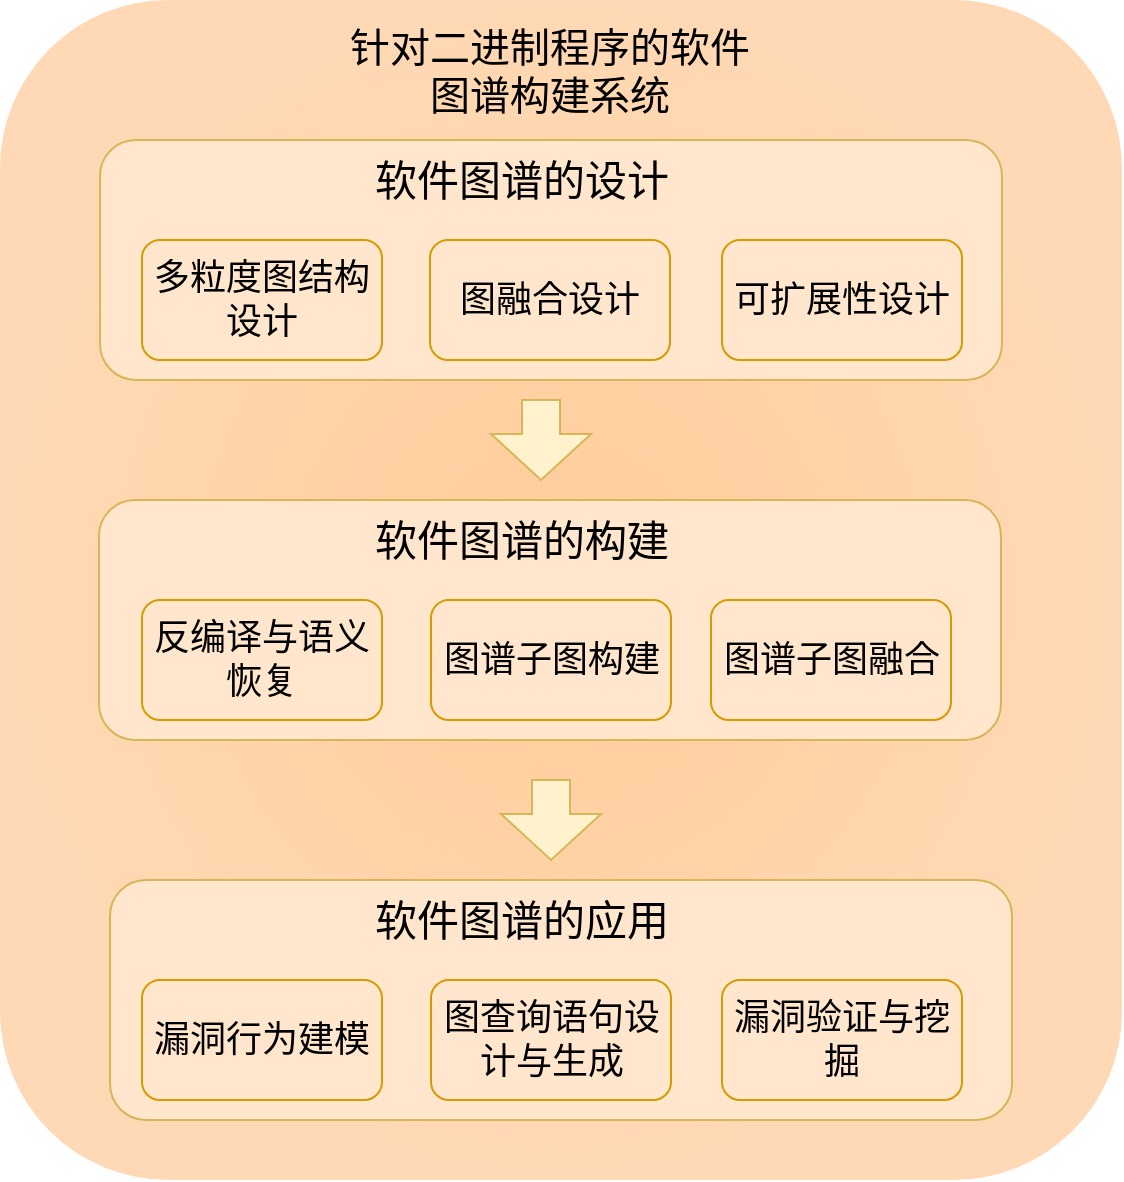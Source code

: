 <mxfile version="27.1.6">
  <diagram name="第 1 页" id="aRUqsuHfNblGnQWbQcqw">
    <mxGraphModel dx="1042" dy="562" grid="1" gridSize="10" guides="1" tooltips="1" connect="1" arrows="1" fold="1" page="1" pageScale="1" pageWidth="827" pageHeight="1169" math="0" shadow="0">
      <root>
        <mxCell id="0" />
        <mxCell id="1" parent="0" />
        <mxCell id="bg5OuG16e2F0WkgX2O0--1" value="" style="rounded=1;whiteSpace=wrap;html=1;fillColor=#FFCC99;strokeColor=none;fillStyle=solid;gradientColor=#FFD9B5;gradientDirection=radial;" parent="1" vertex="1">
          <mxGeometry x="199" y="80" width="561" height="590" as="geometry" />
        </mxCell>
        <mxCell id="bg5OuG16e2F0WkgX2O0--2" value="" style="rounded=1;whiteSpace=wrap;html=1;fillColor=#FFE6CC;strokeColor=#D6B656;" parent="1" vertex="1">
          <mxGeometry x="249" y="150" width="451" height="120" as="geometry" />
        </mxCell>
        <mxCell id="bg5OuG16e2F0WkgX2O0--5" value="&lt;font style=&quot;font-size: 20px;&quot;&gt;针对二进制程序的软件图谱构建系统&lt;/font&gt;" style="text;html=1;align=center;verticalAlign=middle;whiteSpace=wrap;rounded=0;" parent="1" vertex="1">
          <mxGeometry x="369" y="90" width="210" height="50" as="geometry" />
        </mxCell>
        <mxCell id="bS8UuNIAxfMRzgriKABz-1" value="&lt;font style=&quot;font-size: 18px;&quot;&gt;多粒度图结构设计&lt;/font&gt;" style="rounded=1;whiteSpace=wrap;html=1;fillColor=#ffe6cc;strokeColor=#d79b00;" vertex="1" parent="1">
          <mxGeometry x="270" y="200" width="120" height="60" as="geometry" />
        </mxCell>
        <mxCell id="bS8UuNIAxfMRzgriKABz-5" value="&lt;font style=&quot;font-size: 18px;&quot;&gt;图融合设计&lt;/font&gt;" style="rounded=1;whiteSpace=wrap;html=1;fillColor=#ffe6cc;strokeColor=#d79b00;" vertex="1" parent="1">
          <mxGeometry x="414" y="200" width="120" height="60" as="geometry" />
        </mxCell>
        <mxCell id="bS8UuNIAxfMRzgriKABz-6" value="&lt;font style=&quot;font-size: 18px;&quot;&gt;可扩展性设计&lt;/font&gt;" style="rounded=1;whiteSpace=wrap;html=1;fillColor=#ffe6cc;strokeColor=#d79b00;" vertex="1" parent="1">
          <mxGeometry x="560" y="200" width="120" height="60" as="geometry" />
        </mxCell>
        <mxCell id="bS8UuNIAxfMRzgriKABz-7" value="&lt;font style=&quot;font-size: 21px;&quot;&gt;软件图谱的设计&lt;/font&gt;" style="text;html=1;align=center;verticalAlign=middle;whiteSpace=wrap;rounded=0;" vertex="1" parent="1">
          <mxGeometry x="380" y="160" width="160" height="20" as="geometry" />
        </mxCell>
        <mxCell id="bS8UuNIAxfMRzgriKABz-8" value="&lt;font style=&quot;font-size: 21px;&quot;&gt;软件图谱的构建&lt;/font&gt;" style="text;html=1;align=center;verticalAlign=middle;whiteSpace=wrap;rounded=0;" vertex="1" parent="1">
          <mxGeometry x="444.5" y="340" width="160" height="20" as="geometry" />
        </mxCell>
        <mxCell id="bS8UuNIAxfMRzgriKABz-13" value="&lt;font style=&quot;font-size: 21px;&quot;&gt;软件图谱的应用&lt;/font&gt;" style="text;html=1;align=center;verticalAlign=middle;whiteSpace=wrap;rounded=0;" vertex="1" parent="1">
          <mxGeometry x="444.5" y="550" width="160" height="20" as="geometry" />
        </mxCell>
        <mxCell id="bS8UuNIAxfMRzgriKABz-17" value="" style="rounded=1;whiteSpace=wrap;html=1;fillColor=#FFE6CC;strokeColor=#D6B656;" vertex="1" parent="1">
          <mxGeometry x="248.5" y="330" width="451" height="120" as="geometry" />
        </mxCell>
        <mxCell id="bS8UuNIAxfMRzgriKABz-18" value="&lt;font style=&quot;font-size: 21px;&quot;&gt;软件图谱的构建&lt;/font&gt;" style="text;html=1;align=center;verticalAlign=middle;whiteSpace=wrap;rounded=0;" vertex="1" parent="1">
          <mxGeometry x="380" y="340" width="160" height="20" as="geometry" />
        </mxCell>
        <mxCell id="bS8UuNIAxfMRzgriKABz-19" value="&lt;font style=&quot;font-size: 18px;&quot;&gt;反编译与语义恢复&lt;/font&gt;" style="rounded=1;whiteSpace=wrap;html=1;fillColor=#ffe6cc;strokeColor=#d79b00;" vertex="1" parent="1">
          <mxGeometry x="270" y="380" width="120" height="60" as="geometry" />
        </mxCell>
        <mxCell id="bS8UuNIAxfMRzgriKABz-20" value="&lt;font style=&quot;font-size: 18px;&quot;&gt;图谱子图构建&lt;/font&gt;" style="rounded=1;whiteSpace=wrap;html=1;fillColor=#ffe6cc;strokeColor=#d79b00;" vertex="1" parent="1">
          <mxGeometry x="414.5" y="380" width="120" height="60" as="geometry" />
        </mxCell>
        <mxCell id="bS8UuNIAxfMRzgriKABz-21" value="&lt;font style=&quot;font-size: 18px;&quot;&gt;图谱子图融合&lt;/font&gt;" style="rounded=1;whiteSpace=wrap;html=1;fillColor=#ffe6cc;strokeColor=#d79b00;" vertex="1" parent="1">
          <mxGeometry x="554.5" y="380" width="120" height="60" as="geometry" />
        </mxCell>
        <mxCell id="bS8UuNIAxfMRzgriKABz-22" value="" style="rounded=1;whiteSpace=wrap;html=1;fillColor=#FFE6CC;strokeColor=#D6B656;" vertex="1" parent="1">
          <mxGeometry x="254" y="520" width="451" height="120" as="geometry" />
        </mxCell>
        <mxCell id="bS8UuNIAxfMRzgriKABz-23" value="&lt;font style=&quot;font-size: 18px;&quot;&gt;漏洞行为建模&lt;/font&gt;" style="rounded=1;whiteSpace=wrap;html=1;fillColor=#ffe6cc;strokeColor=#d79b00;" vertex="1" parent="1">
          <mxGeometry x="270" y="570" width="120" height="60" as="geometry" />
        </mxCell>
        <mxCell id="bS8UuNIAxfMRzgriKABz-24" value="&lt;font style=&quot;font-size: 18px;&quot;&gt;图查询语句设计与生成&lt;/font&gt;" style="rounded=1;whiteSpace=wrap;html=1;fillColor=#ffe6cc;strokeColor=#d79b00;" vertex="1" parent="1">
          <mxGeometry x="414.5" y="570" width="120" height="60" as="geometry" />
        </mxCell>
        <mxCell id="bS8UuNIAxfMRzgriKABz-25" value="&lt;font style=&quot;font-size: 18px;&quot;&gt;漏洞验证与挖掘&lt;/font&gt;" style="rounded=1;whiteSpace=wrap;html=1;fillColor=#ffe6cc;strokeColor=#d79b00;" vertex="1" parent="1">
          <mxGeometry x="560" y="570" width="120" height="60" as="geometry" />
        </mxCell>
        <mxCell id="bS8UuNIAxfMRzgriKABz-26" value="&lt;font style=&quot;font-size: 21px;&quot;&gt;软件图谱的应用&lt;/font&gt;" style="text;html=1;align=center;verticalAlign=middle;whiteSpace=wrap;rounded=0;" vertex="1" parent="1">
          <mxGeometry x="380" y="530" width="160" height="20" as="geometry" />
        </mxCell>
        <mxCell id="bS8UuNIAxfMRzgriKABz-44" value="" style="html=1;shadow=0;dashed=0;align=center;verticalAlign=middle;shape=mxgraph.arrows2.arrow;dy=0.62;dx=23;direction=south;notch=0;fillColor=#fff2cc;strokeColor=#d6b656;" vertex="1" parent="1">
          <mxGeometry x="444.5" y="280" width="50" height="40" as="geometry" />
        </mxCell>
        <mxCell id="bS8UuNIAxfMRzgriKABz-45" value="" style="html=1;shadow=0;dashed=0;align=center;verticalAlign=middle;shape=mxgraph.arrows2.arrow;dy=0.62;dx=23;direction=south;notch=0;fillColor=#fff2cc;strokeColor=#d6b656;" vertex="1" parent="1">
          <mxGeometry x="449.5" y="470" width="50" height="40" as="geometry" />
        </mxCell>
      </root>
    </mxGraphModel>
  </diagram>
</mxfile>
